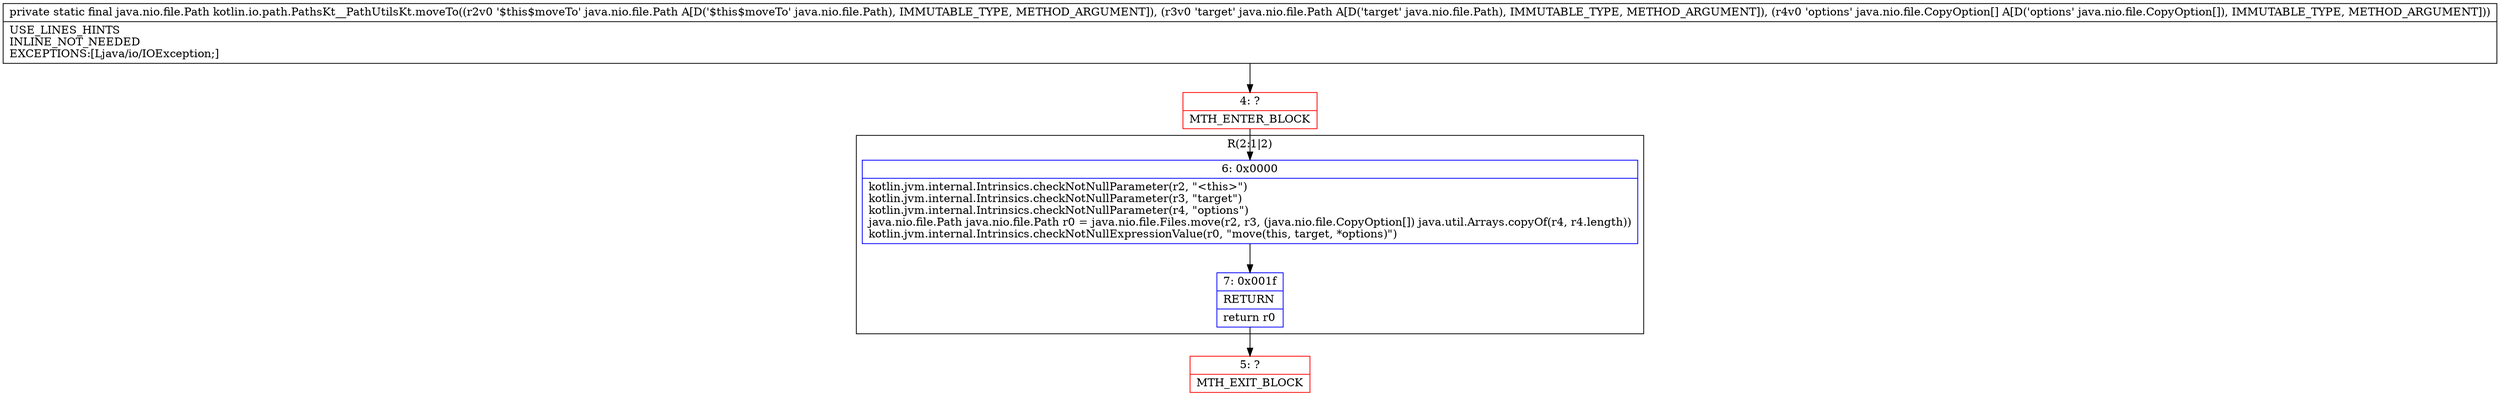 digraph "CFG forkotlin.io.path.PathsKt__PathUtilsKt.moveTo(Ljava\/nio\/file\/Path;Ljava\/nio\/file\/Path;[Ljava\/nio\/file\/CopyOption;)Ljava\/nio\/file\/Path;" {
subgraph cluster_Region_295787798 {
label = "R(2:1|2)";
node [shape=record,color=blue];
Node_6 [shape=record,label="{6\:\ 0x0000|kotlin.jvm.internal.Intrinsics.checkNotNullParameter(r2, \"\<this\>\")\lkotlin.jvm.internal.Intrinsics.checkNotNullParameter(r3, \"target\")\lkotlin.jvm.internal.Intrinsics.checkNotNullParameter(r4, \"options\")\ljava.nio.file.Path java.nio.file.Path r0 = java.nio.file.Files.move(r2, r3, (java.nio.file.CopyOption[]) java.util.Arrays.copyOf(r4, r4.length))\lkotlin.jvm.internal.Intrinsics.checkNotNullExpressionValue(r0, \"move(this, target, *options)\")\l}"];
Node_7 [shape=record,label="{7\:\ 0x001f|RETURN\l|return r0\l}"];
}
Node_4 [shape=record,color=red,label="{4\:\ ?|MTH_ENTER_BLOCK\l}"];
Node_5 [shape=record,color=red,label="{5\:\ ?|MTH_EXIT_BLOCK\l}"];
MethodNode[shape=record,label="{private static final java.nio.file.Path kotlin.io.path.PathsKt__PathUtilsKt.moveTo((r2v0 '$this$moveTo' java.nio.file.Path A[D('$this$moveTo' java.nio.file.Path), IMMUTABLE_TYPE, METHOD_ARGUMENT]), (r3v0 'target' java.nio.file.Path A[D('target' java.nio.file.Path), IMMUTABLE_TYPE, METHOD_ARGUMENT]), (r4v0 'options' java.nio.file.CopyOption[] A[D('options' java.nio.file.CopyOption[]), IMMUTABLE_TYPE, METHOD_ARGUMENT]))  | USE_LINES_HINTS\lINLINE_NOT_NEEDED\lEXCEPTIONS:[Ljava\/io\/IOException;]\l}"];
MethodNode -> Node_4;Node_6 -> Node_7;
Node_7 -> Node_5;
Node_4 -> Node_6;
}

